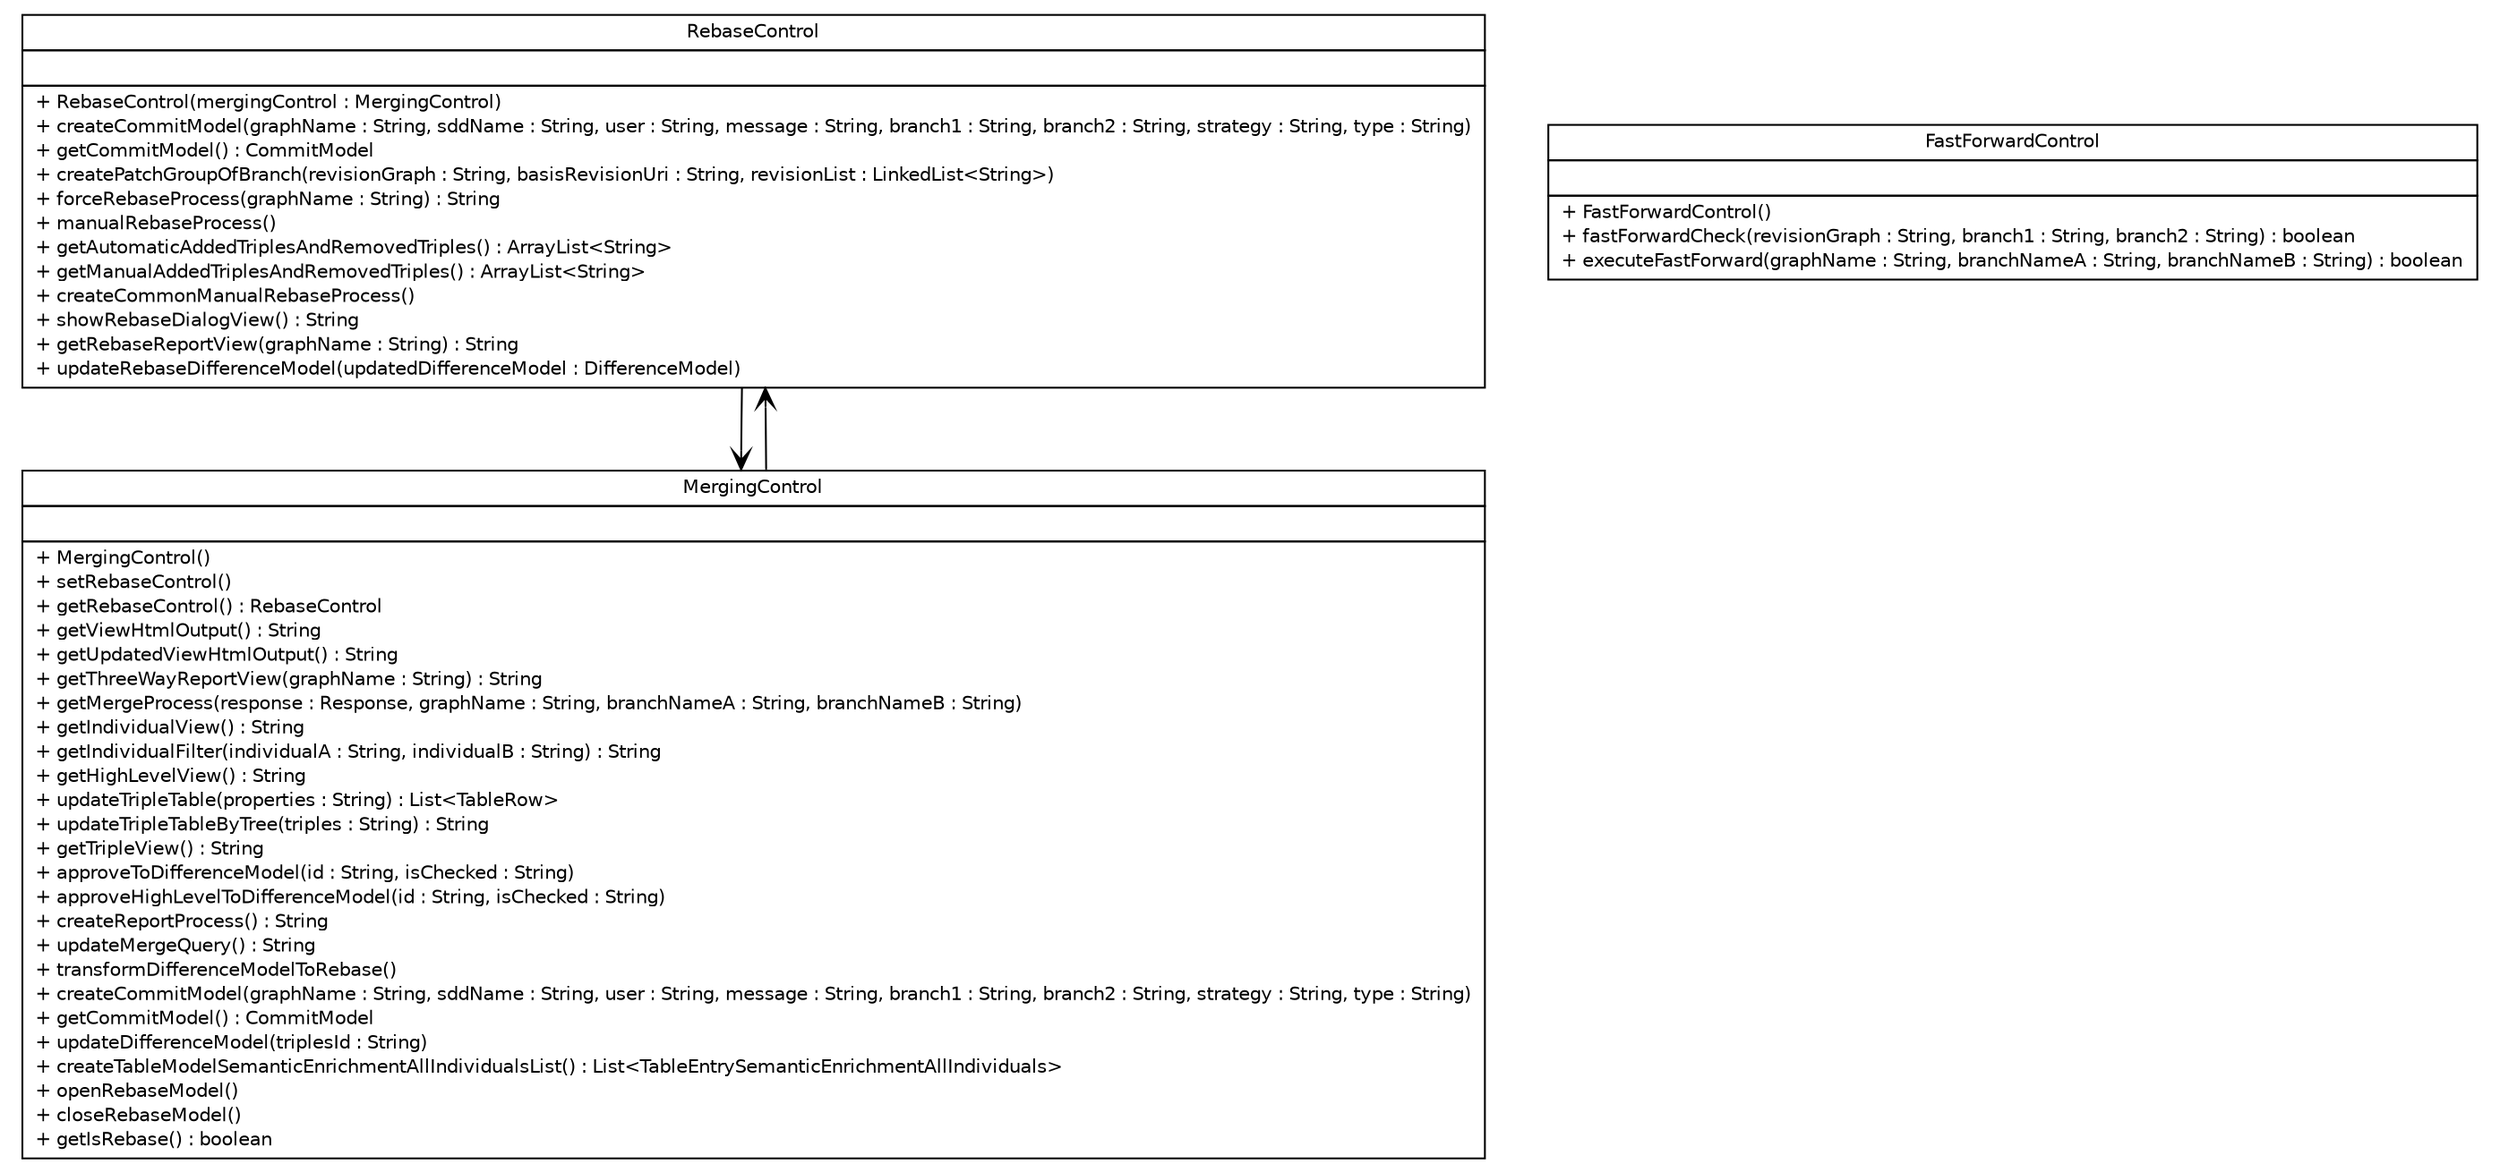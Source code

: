 #!/usr/local/bin/dot
#
# Class diagram 
# Generated by UMLGraph version R5_6-24-gf6e263 (http://www.umlgraph.org/)
#

digraph G {
	edge [fontname="Helvetica",fontsize=10,labelfontname="Helvetica",labelfontsize=10];
	node [fontname="Helvetica",fontsize=10,shape=plaintext];
	nodesep=0.25;
	ranksep=0.5;
	// de.tud.plt.r43ples.merging.control.RebaseControl
	c397 [label=<<table title="de.tud.plt.r43ples.merging.control.RebaseControl" border="0" cellborder="1" cellspacing="0" cellpadding="2" port="p" href="./RebaseControl.html">
		<tr><td><table border="0" cellspacing="0" cellpadding="1">
<tr><td align="center" balign="center"> RebaseControl </td></tr>
		</table></td></tr>
		<tr><td><table border="0" cellspacing="0" cellpadding="1">
<tr><td align="left" balign="left">  </td></tr>
		</table></td></tr>
		<tr><td><table border="0" cellspacing="0" cellpadding="1">
<tr><td align="left" balign="left"> + RebaseControl(mergingControl : MergingControl) </td></tr>
<tr><td align="left" balign="left"> + createCommitModel(graphName : String, sddName : String, user : String, message : String, branch1 : String, branch2 : String, strategy : String, type : String) </td></tr>
<tr><td align="left" balign="left"> + getCommitModel() : CommitModel </td></tr>
<tr><td align="left" balign="left"> + createPatchGroupOfBranch(revisionGraph : String, basisRevisionUri : String, revisionList : LinkedList&lt;String&gt;) </td></tr>
<tr><td align="left" balign="left"> + forceRebaseProcess(graphName : String) : String </td></tr>
<tr><td align="left" balign="left"> + manualRebaseProcess() </td></tr>
<tr><td align="left" balign="left"> + getAutomaticAddedTriplesAndRemovedTriples() : ArrayList&lt;String&gt; </td></tr>
<tr><td align="left" balign="left"> + getManualAddedTriplesAndRemovedTriples() : ArrayList&lt;String&gt; </td></tr>
<tr><td align="left" balign="left"> + createCommonManualRebaseProcess() </td></tr>
<tr><td align="left" balign="left"> + showRebaseDialogView() : String </td></tr>
<tr><td align="left" balign="left"> + getRebaseReportView(graphName : String) : String </td></tr>
<tr><td align="left" balign="left"> + updateRebaseDifferenceModel(updatedDifferenceModel : DifferenceModel) </td></tr>
		</table></td></tr>
		</table>>, URL="./RebaseControl.html", fontname="Helvetica", fontcolor="black", fontsize=10.0];
	// de.tud.plt.r43ples.merging.control.MergingControl
	c398 [label=<<table title="de.tud.plt.r43ples.merging.control.MergingControl" border="0" cellborder="1" cellspacing="0" cellpadding="2" port="p" href="./MergingControl.html">
		<tr><td><table border="0" cellspacing="0" cellpadding="1">
<tr><td align="center" balign="center"> MergingControl </td></tr>
		</table></td></tr>
		<tr><td><table border="0" cellspacing="0" cellpadding="1">
<tr><td align="left" balign="left">  </td></tr>
		</table></td></tr>
		<tr><td><table border="0" cellspacing="0" cellpadding="1">
<tr><td align="left" balign="left"> + MergingControl() </td></tr>
<tr><td align="left" balign="left"> + setRebaseControl() </td></tr>
<tr><td align="left" balign="left"> + getRebaseControl() : RebaseControl </td></tr>
<tr><td align="left" balign="left"> + getViewHtmlOutput() : String </td></tr>
<tr><td align="left" balign="left"> + getUpdatedViewHtmlOutput() : String </td></tr>
<tr><td align="left" balign="left"> + getThreeWayReportView(graphName : String) : String </td></tr>
<tr><td align="left" balign="left"> + getMergeProcess(response : Response, graphName : String, branchNameA : String, branchNameB : String) </td></tr>
<tr><td align="left" balign="left"> + getIndividualView() : String </td></tr>
<tr><td align="left" balign="left"> + getIndividualFilter(individualA : String, individualB : String) : String </td></tr>
<tr><td align="left" balign="left"> + getHighLevelView() : String </td></tr>
<tr><td align="left" balign="left"> + updateTripleTable(properties : String) : List&lt;TableRow&gt; </td></tr>
<tr><td align="left" balign="left"> + updateTripleTableByTree(triples : String) : String </td></tr>
<tr><td align="left" balign="left"> + getTripleView() : String </td></tr>
<tr><td align="left" balign="left"> + approveToDifferenceModel(id : String, isChecked : String) </td></tr>
<tr><td align="left" balign="left"> + approveHighLevelToDifferenceModel(id : String, isChecked : String) </td></tr>
<tr><td align="left" balign="left"> + createReportProcess() : String </td></tr>
<tr><td align="left" balign="left"> + updateMergeQuery() : String </td></tr>
<tr><td align="left" balign="left"> + transformDifferenceModelToRebase() </td></tr>
<tr><td align="left" balign="left"> + createCommitModel(graphName : String, sddName : String, user : String, message : String, branch1 : String, branch2 : String, strategy : String, type : String) </td></tr>
<tr><td align="left" balign="left"> + getCommitModel() : CommitModel </td></tr>
<tr><td align="left" balign="left"> + updateDifferenceModel(triplesId : String) </td></tr>
<tr><td align="left" balign="left"> + createTableModelSemanticEnrichmentAllIndividualsList() : List&lt;TableEntrySemanticEnrichmentAllIndividuals&gt; </td></tr>
<tr><td align="left" balign="left"> + openRebaseModel() </td></tr>
<tr><td align="left" balign="left"> + closeRebaseModel() </td></tr>
<tr><td align="left" balign="left"> + getIsRebase() : boolean </td></tr>
		</table></td></tr>
		</table>>, URL="./MergingControl.html", fontname="Helvetica", fontcolor="black", fontsize=10.0];
	// de.tud.plt.r43ples.merging.control.FastForwardControl
	c399 [label=<<table title="de.tud.plt.r43ples.merging.control.FastForwardControl" border="0" cellborder="1" cellspacing="0" cellpadding="2" port="p" href="./FastForwardControl.html">
		<tr><td><table border="0" cellspacing="0" cellpadding="1">
<tr><td align="center" balign="center"> FastForwardControl </td></tr>
		</table></td></tr>
		<tr><td><table border="0" cellspacing="0" cellpadding="1">
<tr><td align="left" balign="left">  </td></tr>
		</table></td></tr>
		<tr><td><table border="0" cellspacing="0" cellpadding="1">
<tr><td align="left" balign="left"> + FastForwardControl() </td></tr>
<tr><td align="left" balign="left"> + fastForwardCheck(revisionGraph : String, branch1 : String, branch2 : String) : boolean </td></tr>
<tr><td align="left" balign="left"> + executeFastForward(graphName : String, branchNameA : String, branchNameB : String) : boolean </td></tr>
		</table></td></tr>
		</table>>, URL="./FastForwardControl.html", fontname="Helvetica", fontcolor="black", fontsize=10.0];
	// de.tud.plt.r43ples.merging.control.RebaseControl NAVASSOC de.tud.plt.r43ples.merging.control.MergingControl
	c397:p -> c398:p [taillabel="", label="", headlabel="", fontname="Helvetica", fontcolor="black", fontsize=10.0, color="black", arrowhead=open];
	// de.tud.plt.r43ples.merging.control.MergingControl NAVASSOC de.tud.plt.r43ples.merging.control.RebaseControl
	c398:p -> c397:p [taillabel="", label="", headlabel="", fontname="Helvetica", fontcolor="black", fontsize=10.0, color="black", arrowhead=open];
}


